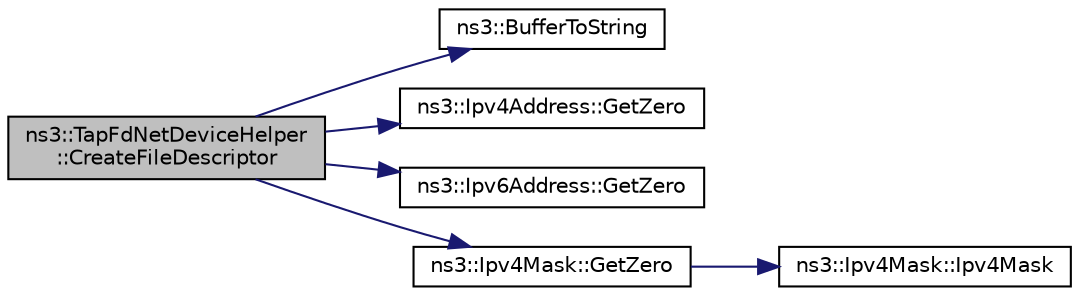 digraph "ns3::TapFdNetDeviceHelper::CreateFileDescriptor"
{
  edge [fontname="Helvetica",fontsize="10",labelfontname="Helvetica",labelfontsize="10"];
  node [fontname="Helvetica",fontsize="10",shape=record];
  rankdir="LR";
  Node1 [label="ns3::TapFdNetDeviceHelper\l::CreateFileDescriptor",height=0.2,width=0.4,color="black", fillcolor="grey75", style="filled", fontcolor="black"];
  Node1 -> Node2 [color="midnightblue",fontsize="10",style="solid"];
  Node2 [label="ns3::BufferToString",height=0.2,width=0.4,color="black", fillcolor="white", style="filled",URL="$d7/d2e/namespacens3.html#a97907497171f00140c77ed054e3baad6",tooltip="Convert a byte buffer to a string containing a hex representation of the buffer. Make the string pret..."];
  Node1 -> Node3 [color="midnightblue",fontsize="10",style="solid"];
  Node3 [label="ns3::Ipv4Address::GetZero",height=0.2,width=0.4,color="black", fillcolor="white", style="filled",URL="$de/d55/classns3_1_1Ipv4Address.html#aeeb1c76b35d4ab612fda7bc51e99c5db"];
  Node1 -> Node4 [color="midnightblue",fontsize="10",style="solid"];
  Node4 [label="ns3::Ipv6Address::GetZero",height=0.2,width=0.4,color="black", fillcolor="white", style="filled",URL="$d5/de6/classns3_1_1Ipv6Address.html#a63a34bdb1505e05fbdd07d316d0bd7e6",tooltip="Get the 0 (::) Ipv6Address. "];
  Node1 -> Node5 [color="midnightblue",fontsize="10",style="solid"];
  Node5 [label="ns3::Ipv4Mask::GetZero",height=0.2,width=0.4,color="black", fillcolor="white", style="filled",URL="$d5/df8/classns3_1_1Ipv4Mask.html#ac2dda492011ede8350008d753d278998"];
  Node5 -> Node6 [color="midnightblue",fontsize="10",style="solid"];
  Node6 [label="ns3::Ipv4Mask::Ipv4Mask",height=0.2,width=0.4,color="black", fillcolor="white", style="filled",URL="$d5/df8/classns3_1_1Ipv4Mask.html#a4f877fcb3423f63debab168c83213627"];
}
